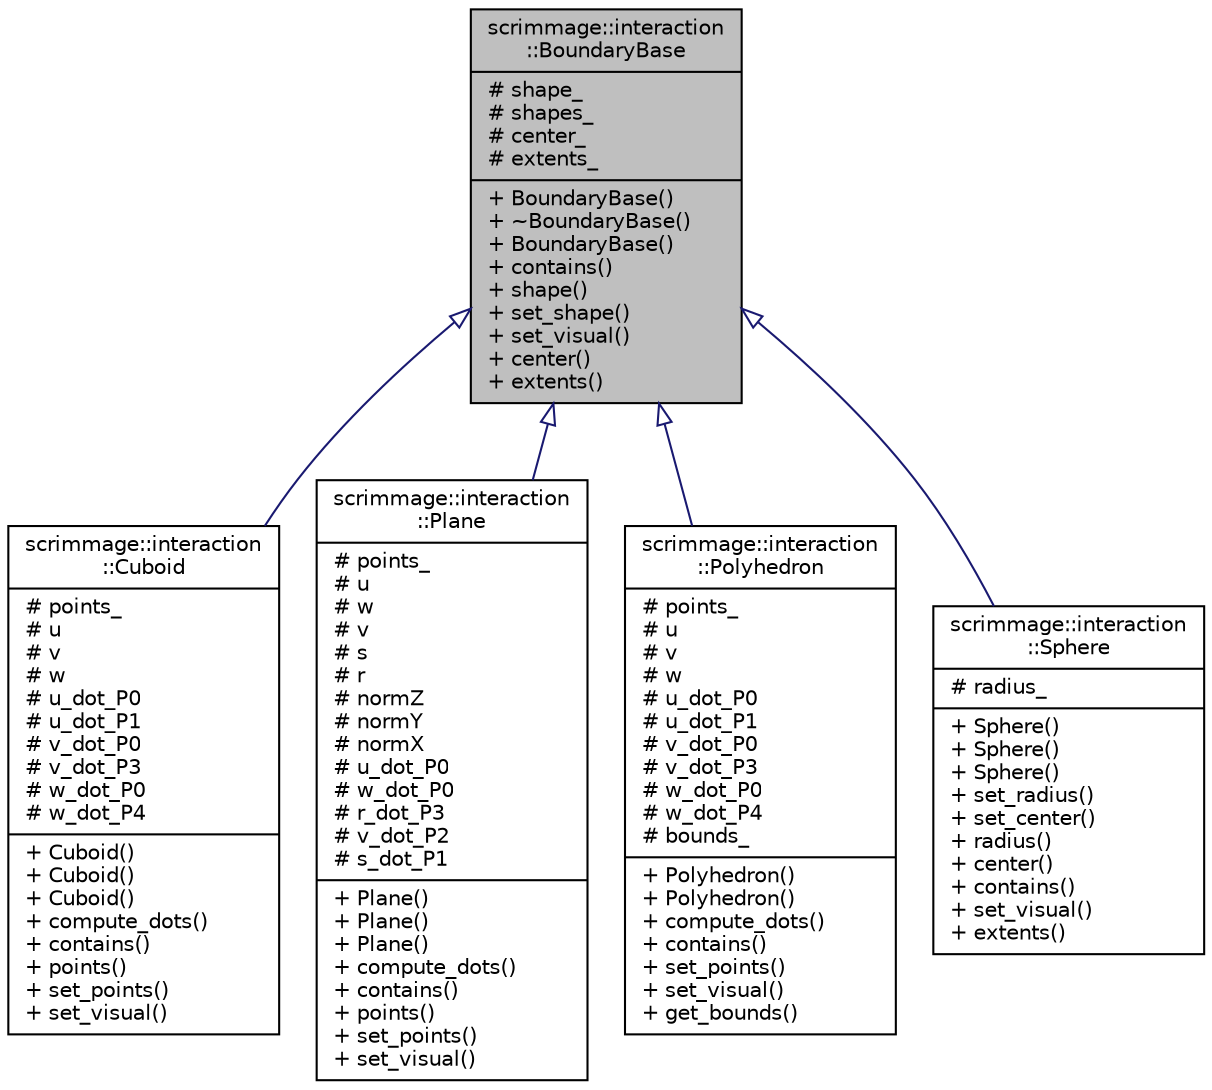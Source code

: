 digraph "scrimmage::interaction::BoundaryBase"
{
 // LATEX_PDF_SIZE
  edge [fontname="Helvetica",fontsize="10",labelfontname="Helvetica",labelfontsize="10"];
  node [fontname="Helvetica",fontsize="10",shape=record];
  Node1 [label="{scrimmage::interaction\l::BoundaryBase\n|# shape_\l# shapes_\l# center_\l# extents_\l|+ BoundaryBase()\l+ ~BoundaryBase()\l+ BoundaryBase()\l+ contains()\l+ shape()\l+ set_shape()\l+ set_visual()\l+ center()\l+ extents()\l}",height=0.2,width=0.4,color="black", fillcolor="grey75", style="filled", fontcolor="black",tooltip=" "];
  Node1 -> Node2 [dir="back",color="midnightblue",fontsize="10",style="solid",arrowtail="onormal",fontname="Helvetica"];
  Node2 [label="{scrimmage::interaction\l::Cuboid\n|# points_\l# u\l# v\l# w\l# u_dot_P0\l# u_dot_P1\l# v_dot_P0\l# v_dot_P3\l# w_dot_P0\l# w_dot_P4\l|+ Cuboid()\l+ Cuboid()\l+ Cuboid()\l+ compute_dots()\l+ contains()\l+ points()\l+ set_points()\l+ set_visual()\l}",height=0.2,width=0.4,color="black", fillcolor="white", style="filled",URL="$classscrimmage_1_1interaction_1_1Cuboid.html",tooltip=" "];
  Node1 -> Node3 [dir="back",color="midnightblue",fontsize="10",style="solid",arrowtail="onormal",fontname="Helvetica"];
  Node3 [label="{scrimmage::interaction\l::Plane\n|# points_\l# u\l# w\l# v\l# s\l# r\l# normZ\l# normY\l# normX\l# u_dot_P0\l# w_dot_P0\l# r_dot_P3\l# v_dot_P2\l# s_dot_P1\l|+ Plane()\l+ Plane()\l+ Plane()\l+ compute_dots()\l+ contains()\l+ points()\l+ set_points()\l+ set_visual()\l}",height=0.2,width=0.4,color="black", fillcolor="white", style="filled",URL="$classscrimmage_1_1interaction_1_1Plane.html",tooltip=" "];
  Node1 -> Node4 [dir="back",color="midnightblue",fontsize="10",style="solid",arrowtail="onormal",fontname="Helvetica"];
  Node4 [label="{scrimmage::interaction\l::Polyhedron\n|# points_\l# u\l# v\l# w\l# u_dot_P0\l# u_dot_P1\l# v_dot_P0\l# v_dot_P3\l# w_dot_P0\l# w_dot_P4\l# bounds_\l|+ Polyhedron()\l+ Polyhedron()\l+ compute_dots()\l+ contains()\l+ set_points()\l+ set_visual()\l+ get_bounds()\l}",height=0.2,width=0.4,color="black", fillcolor="white", style="filled",URL="$classscrimmage_1_1interaction_1_1Polyhedron.html",tooltip=" "];
  Node1 -> Node5 [dir="back",color="midnightblue",fontsize="10",style="solid",arrowtail="onormal",fontname="Helvetica"];
  Node5 [label="{scrimmage::interaction\l::Sphere\n|# radius_\l|+ Sphere()\l+ Sphere()\l+ Sphere()\l+ set_radius()\l+ set_center()\l+ radius()\l+ center()\l+ contains()\l+ set_visual()\l+ extents()\l}",height=0.2,width=0.4,color="black", fillcolor="white", style="filled",URL="$classscrimmage_1_1interaction_1_1Sphere.html",tooltip=" "];
}
